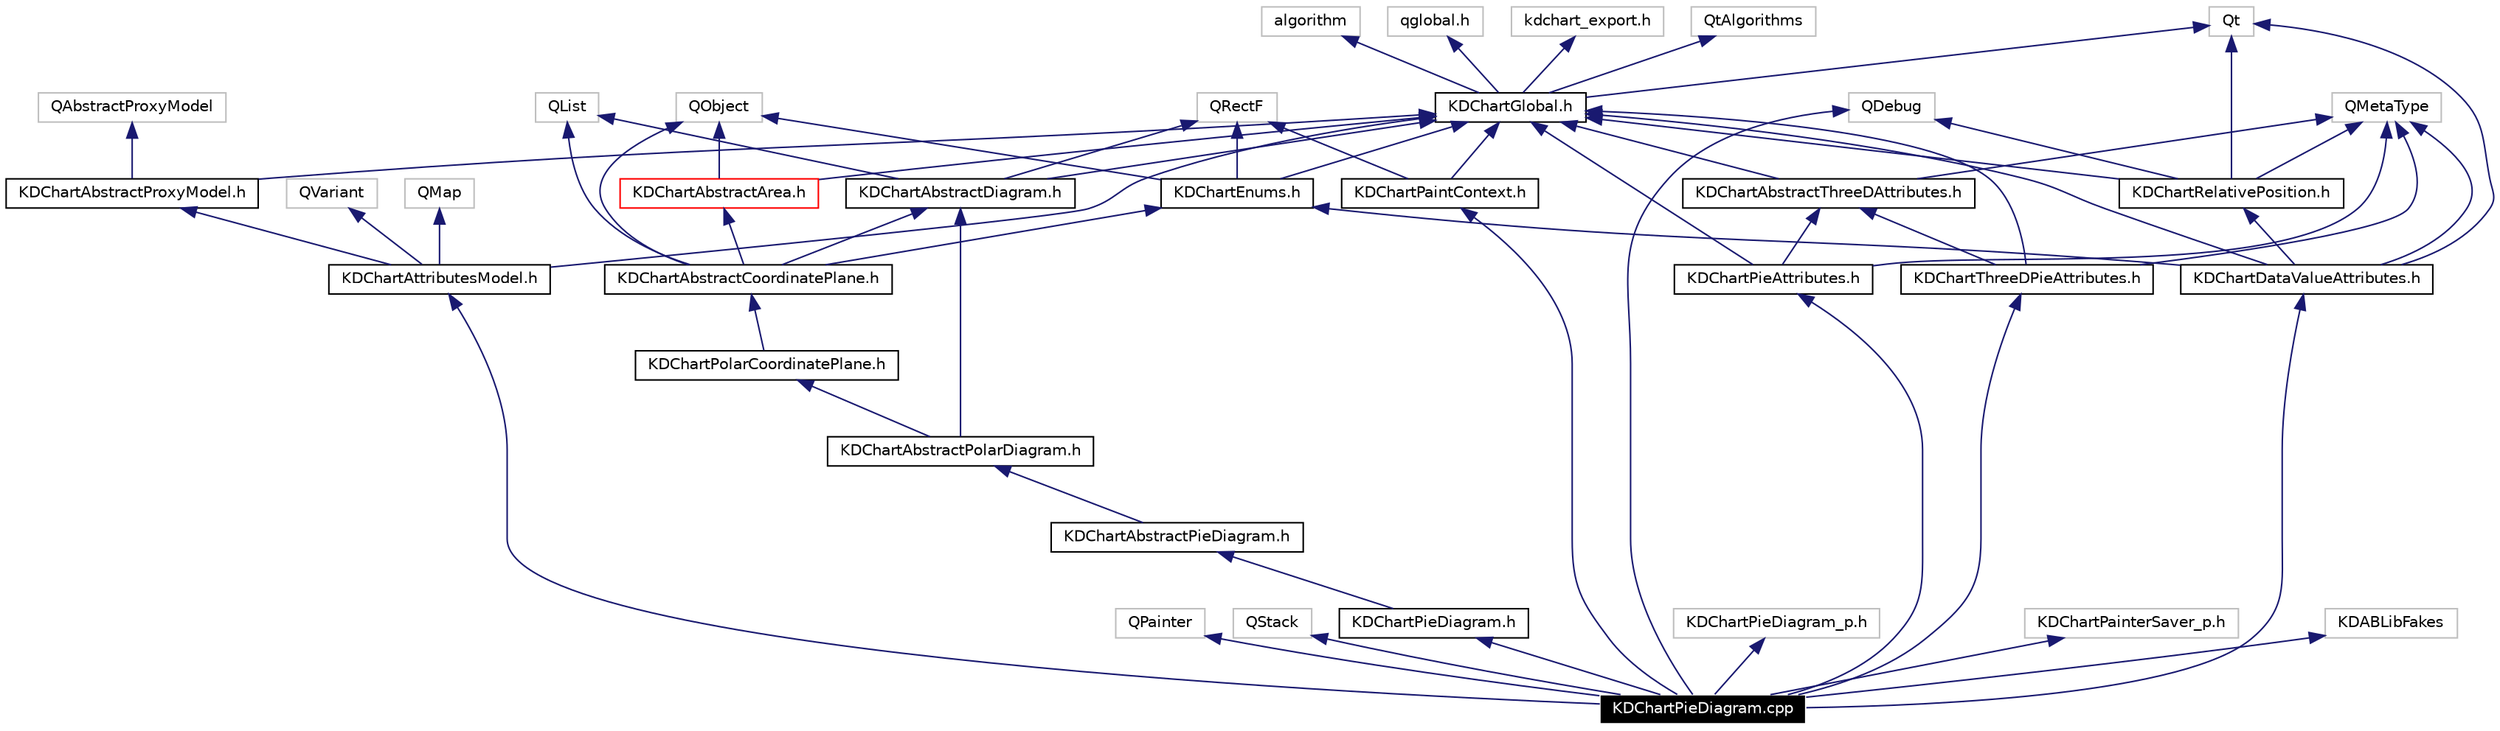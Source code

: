 digraph G
{
  edge [fontname="Helvetica",fontsize=10,labelfontname="Helvetica",labelfontsize=10];
  node [fontname="Helvetica",fontsize=10,shape=record];
  Node2425 [label="KDChartPieDiagram.cpp",height=0.2,width=0.4,color="white", fillcolor="black", style="filled" fontcolor="white"];
  Node2426 -> Node2425 [dir=back,color="midnightblue",fontsize=10,style="solid",fontname="Helvetica"];
  Node2426 [label="QDebug",height=0.2,width=0.4,color="grey75"];
  Node2427 -> Node2425 [dir=back,color="midnightblue",fontsize=10,style="solid",fontname="Helvetica"];
  Node2427 [label="QPainter",height=0.2,width=0.4,color="grey75"];
  Node2428 -> Node2425 [dir=back,color="midnightblue",fontsize=10,style="solid",fontname="Helvetica"];
  Node2428 [label="QStack",height=0.2,width=0.4,color="grey75"];
  Node2429 -> Node2425 [dir=back,color="midnightblue",fontsize=10,style="solid",fontname="Helvetica"];
  Node2429 [label="KDChartAttributesModel.h",height=0.2,width=0.4,color="black",URL="$_k_d_chart_attributes_model_8h.html"];
  Node2430 -> Node2429 [dir=back,color="midnightblue",fontsize=10,style="solid",fontname="Helvetica"];
  Node2430 [label="KDChartAbstractProxyModel.h",height=0.2,width=0.4,color="black",URL="$_k_d_chart_abstract_proxy_model_8h.html"];
  Node2431 -> Node2430 [dir=back,color="midnightblue",fontsize=10,style="solid",fontname="Helvetica"];
  Node2431 [label="QAbstractProxyModel",height=0.2,width=0.4,color="grey75"];
  Node2432 -> Node2430 [dir=back,color="midnightblue",fontsize=10,style="solid",fontname="Helvetica"];
  Node2432 [label="KDChartGlobal.h",height=0.2,width=0.4,color="black",URL="$_k_d_chart_global_8h.html"];
  Node2433 -> Node2432 [dir=back,color="midnightblue",fontsize=10,style="solid",fontname="Helvetica"];
  Node2433 [label="qglobal.h",height=0.2,width=0.4,color="grey75"];
  Node2434 -> Node2432 [dir=back,color="midnightblue",fontsize=10,style="solid",fontname="Helvetica"];
  Node2434 [label="kdchart_export.h",height=0.2,width=0.4,color="grey75"];
  Node2435 -> Node2432 [dir=back,color="midnightblue",fontsize=10,style="solid",fontname="Helvetica"];
  Node2435 [label="QtAlgorithms",height=0.2,width=0.4,color="grey75"];
  Node2436 -> Node2432 [dir=back,color="midnightblue",fontsize=10,style="solid",fontname="Helvetica"];
  Node2436 [label="algorithm",height=0.2,width=0.4,color="grey75"];
  Node2437 -> Node2432 [dir=back,color="midnightblue",fontsize=10,style="solid",fontname="Helvetica"];
  Node2437 [label="Qt",height=0.2,width=0.4,color="grey75"];
  Node2438 -> Node2429 [dir=back,color="midnightblue",fontsize=10,style="solid",fontname="Helvetica"];
  Node2438 [label="QMap",height=0.2,width=0.4,color="grey75"];
  Node2439 -> Node2429 [dir=back,color="midnightblue",fontsize=10,style="solid",fontname="Helvetica"];
  Node2439 [label="QVariant",height=0.2,width=0.4,color="grey75"];
  Node2432 -> Node2429 [dir=back,color="midnightblue",fontsize=10,style="solid",fontname="Helvetica"];
  Node2440 -> Node2425 [dir=back,color="midnightblue",fontsize=10,style="solid",fontname="Helvetica"];
  Node2440 [label="KDChartPaintContext.h",height=0.2,width=0.4,color="black",URL="$_k_d_chart_paint_context_8h.html"];
  Node2441 -> Node2440 [dir=back,color="midnightblue",fontsize=10,style="solid",fontname="Helvetica"];
  Node2441 [label="QRectF",height=0.2,width=0.4,color="grey75"];
  Node2432 -> Node2440 [dir=back,color="midnightblue",fontsize=10,style="solid",fontname="Helvetica"];
  Node2442 -> Node2425 [dir=back,color="midnightblue",fontsize=10,style="solid",fontname="Helvetica"];
  Node2442 [label="KDChartPieDiagram.h",height=0.2,width=0.4,color="black",URL="$_k_d_chart_pie_diagram_8h.html"];
  Node2443 -> Node2442 [dir=back,color="midnightblue",fontsize=10,style="solid",fontname="Helvetica"];
  Node2443 [label="KDChartAbstractPieDiagram.h",height=0.2,width=0.4,color="black",URL="$_k_d_chart_abstract_pie_diagram_8h.html"];
  Node2444 -> Node2443 [dir=back,color="midnightblue",fontsize=10,style="solid",fontname="Helvetica"];
  Node2444 [label="KDChartAbstractPolarDiagram.h",height=0.2,width=0.4,color="black",URL="$_k_d_chart_abstract_polar_diagram_8h.html"];
  Node2445 -> Node2444 [dir=back,color="midnightblue",fontsize=10,style="solid",fontname="Helvetica"];
  Node2445 [label="KDChartPolarCoordinatePlane.h",height=0.2,width=0.4,color="black",URL="$_k_d_chart_polar_coordinate_plane_8h.html"];
  Node2446 -> Node2445 [dir=back,color="midnightblue",fontsize=10,style="solid",fontname="Helvetica"];
  Node2446 [label="KDChartAbstractCoordinatePlane.h",height=0.2,width=0.4,color="black",URL="$_k_d_chart_abstract_coordinate_plane_8h.html"];
  Node2447 -> Node2446 [dir=back,color="midnightblue",fontsize=10,style="solid",fontname="Helvetica"];
  Node2447 [label="QObject",height=0.2,width=0.4,color="grey75"];
  Node2448 -> Node2446 [dir=back,color="midnightblue",fontsize=10,style="solid",fontname="Helvetica"];
  Node2448 [label="QList",height=0.2,width=0.4,color="grey75"];
  Node2449 -> Node2446 [dir=back,color="midnightblue",fontsize=10,style="solid",fontname="Helvetica"];
  Node2449 [label="KDChartAbstractArea.h",height=0.2,width=0.4,color="red",URL="$_k_d_chart_abstract_area_8h.html"];
  Node2447 -> Node2449 [dir=back,color="midnightblue",fontsize=10,style="solid",fontname="Helvetica"];
  Node2432 -> Node2449 [dir=back,color="midnightblue",fontsize=10,style="solid",fontname="Helvetica"];
  Node2467 -> Node2446 [dir=back,color="midnightblue",fontsize=10,style="solid",fontname="Helvetica"];
  Node2467 [label="KDChartAbstractDiagram.h",height=0.2,width=0.4,color="black",URL="$_k_d_chart_abstract_diagram_8h.html"];
  Node2448 -> Node2467 [dir=back,color="midnightblue",fontsize=10,style="solid",fontname="Helvetica"];
  Node2441 -> Node2467 [dir=back,color="midnightblue",fontsize=10,style="solid",fontname="Helvetica"];
  Node2432 -> Node2467 [dir=back,color="midnightblue",fontsize=10,style="solid",fontname="Helvetica"];
  Node2463 -> Node2446 [dir=back,color="midnightblue",fontsize=10,style="solid",fontname="Helvetica"];
  Node2463 [label="KDChartEnums.h",height=0.2,width=0.4,color="black",URL="$_k_d_chart_enums_8h.html"];
  Node2432 -> Node2463 [dir=back,color="midnightblue",fontsize=10,style="solid",fontname="Helvetica"];
  Node2441 -> Node2463 [dir=back,color="midnightblue",fontsize=10,style="solid",fontname="Helvetica"];
  Node2447 -> Node2463 [dir=back,color="midnightblue",fontsize=10,style="solid",fontname="Helvetica"];
  Node2467 -> Node2444 [dir=back,color="midnightblue",fontsize=10,style="solid",fontname="Helvetica"];
  Node2469 -> Node2425 [dir=back,color="midnightblue",fontsize=10,style="solid",fontname="Helvetica"];
  Node2469 [label="KDChartPieDiagram_p.h",height=0.2,width=0.4,color="grey75"];
  Node2470 -> Node2425 [dir=back,color="midnightblue",fontsize=10,style="solid",fontname="Helvetica"];
  Node2470 [label="KDChartPieAttributes.h",height=0.2,width=0.4,color="black",URL="$_k_d_chart_pie_attributes_8h.html"];
  Node2461 -> Node2470 [dir=back,color="midnightblue",fontsize=10,style="solid",fontname="Helvetica"];
  Node2461 [label="QMetaType",height=0.2,width=0.4,color="grey75"];
  Node2471 -> Node2470 [dir=back,color="midnightblue",fontsize=10,style="solid",fontname="Helvetica"];
  Node2471 [label="KDChartAbstractThreeDAttributes.h",height=0.2,width=0.4,color="black",URL="$_k_d_chart_abstract_three_d_attributes_8h.html"];
  Node2461 -> Node2471 [dir=back,color="midnightblue",fontsize=10,style="solid",fontname="Helvetica"];
  Node2432 -> Node2471 [dir=back,color="midnightblue",fontsize=10,style="solid",fontname="Helvetica"];
  Node2432 -> Node2470 [dir=back,color="midnightblue",fontsize=10,style="solid",fontname="Helvetica"];
  Node2472 -> Node2425 [dir=back,color="midnightblue",fontsize=10,style="solid",fontname="Helvetica"];
  Node2472 [label="KDChartThreeDPieAttributes.h",height=0.2,width=0.4,color="black",URL="$_k_d_chart_three_d_pie_attributes_8h.html"];
  Node2461 -> Node2472 [dir=back,color="midnightblue",fontsize=10,style="solid",fontname="Helvetica"];
  Node2471 -> Node2472 [dir=back,color="midnightblue",fontsize=10,style="solid",fontname="Helvetica"];
  Node2432 -> Node2472 [dir=back,color="midnightblue",fontsize=10,style="solid",fontname="Helvetica"];
  Node2473 -> Node2425 [dir=back,color="midnightblue",fontsize=10,style="solid",fontname="Helvetica"];
  Node2473 [label="KDChartPainterSaver_p.h",height=0.2,width=0.4,color="grey75"];
  Node2474 -> Node2425 [dir=back,color="midnightblue",fontsize=10,style="solid",fontname="Helvetica"];
  Node2474 [label="KDChartDataValueAttributes.h",height=0.2,width=0.4,color="black",URL="$_k_d_chart_data_value_attributes_8h.html"];
  Node2437 -> Node2474 [dir=back,color="midnightblue",fontsize=10,style="solid",fontname="Helvetica"];
  Node2461 -> Node2474 [dir=back,color="midnightblue",fontsize=10,style="solid",fontname="Helvetica"];
  Node2432 -> Node2474 [dir=back,color="midnightblue",fontsize=10,style="solid",fontname="Helvetica"];
  Node2463 -> Node2474 [dir=back,color="midnightblue",fontsize=10,style="solid",fontname="Helvetica"];
  Node2466 -> Node2474 [dir=back,color="midnightblue",fontsize=10,style="solid",fontname="Helvetica"];
  Node2466 [label="KDChartRelativePosition.h",height=0.2,width=0.4,color="black",URL="$_k_d_chart_relative_position_8h.html"];
  Node2426 -> Node2466 [dir=back,color="midnightblue",fontsize=10,style="solid",fontname="Helvetica"];
  Node2461 -> Node2466 [dir=back,color="midnightblue",fontsize=10,style="solid",fontname="Helvetica"];
  Node2437 -> Node2466 [dir=back,color="midnightblue",fontsize=10,style="solid",fontname="Helvetica"];
  Node2432 -> Node2466 [dir=back,color="midnightblue",fontsize=10,style="solid",fontname="Helvetica"];
  Node2475 -> Node2425 [dir=back,color="midnightblue",fontsize=10,style="solid",fontname="Helvetica"];
  Node2475 [label="KDABLibFakes",height=0.2,width=0.4,color="grey75"];
}
